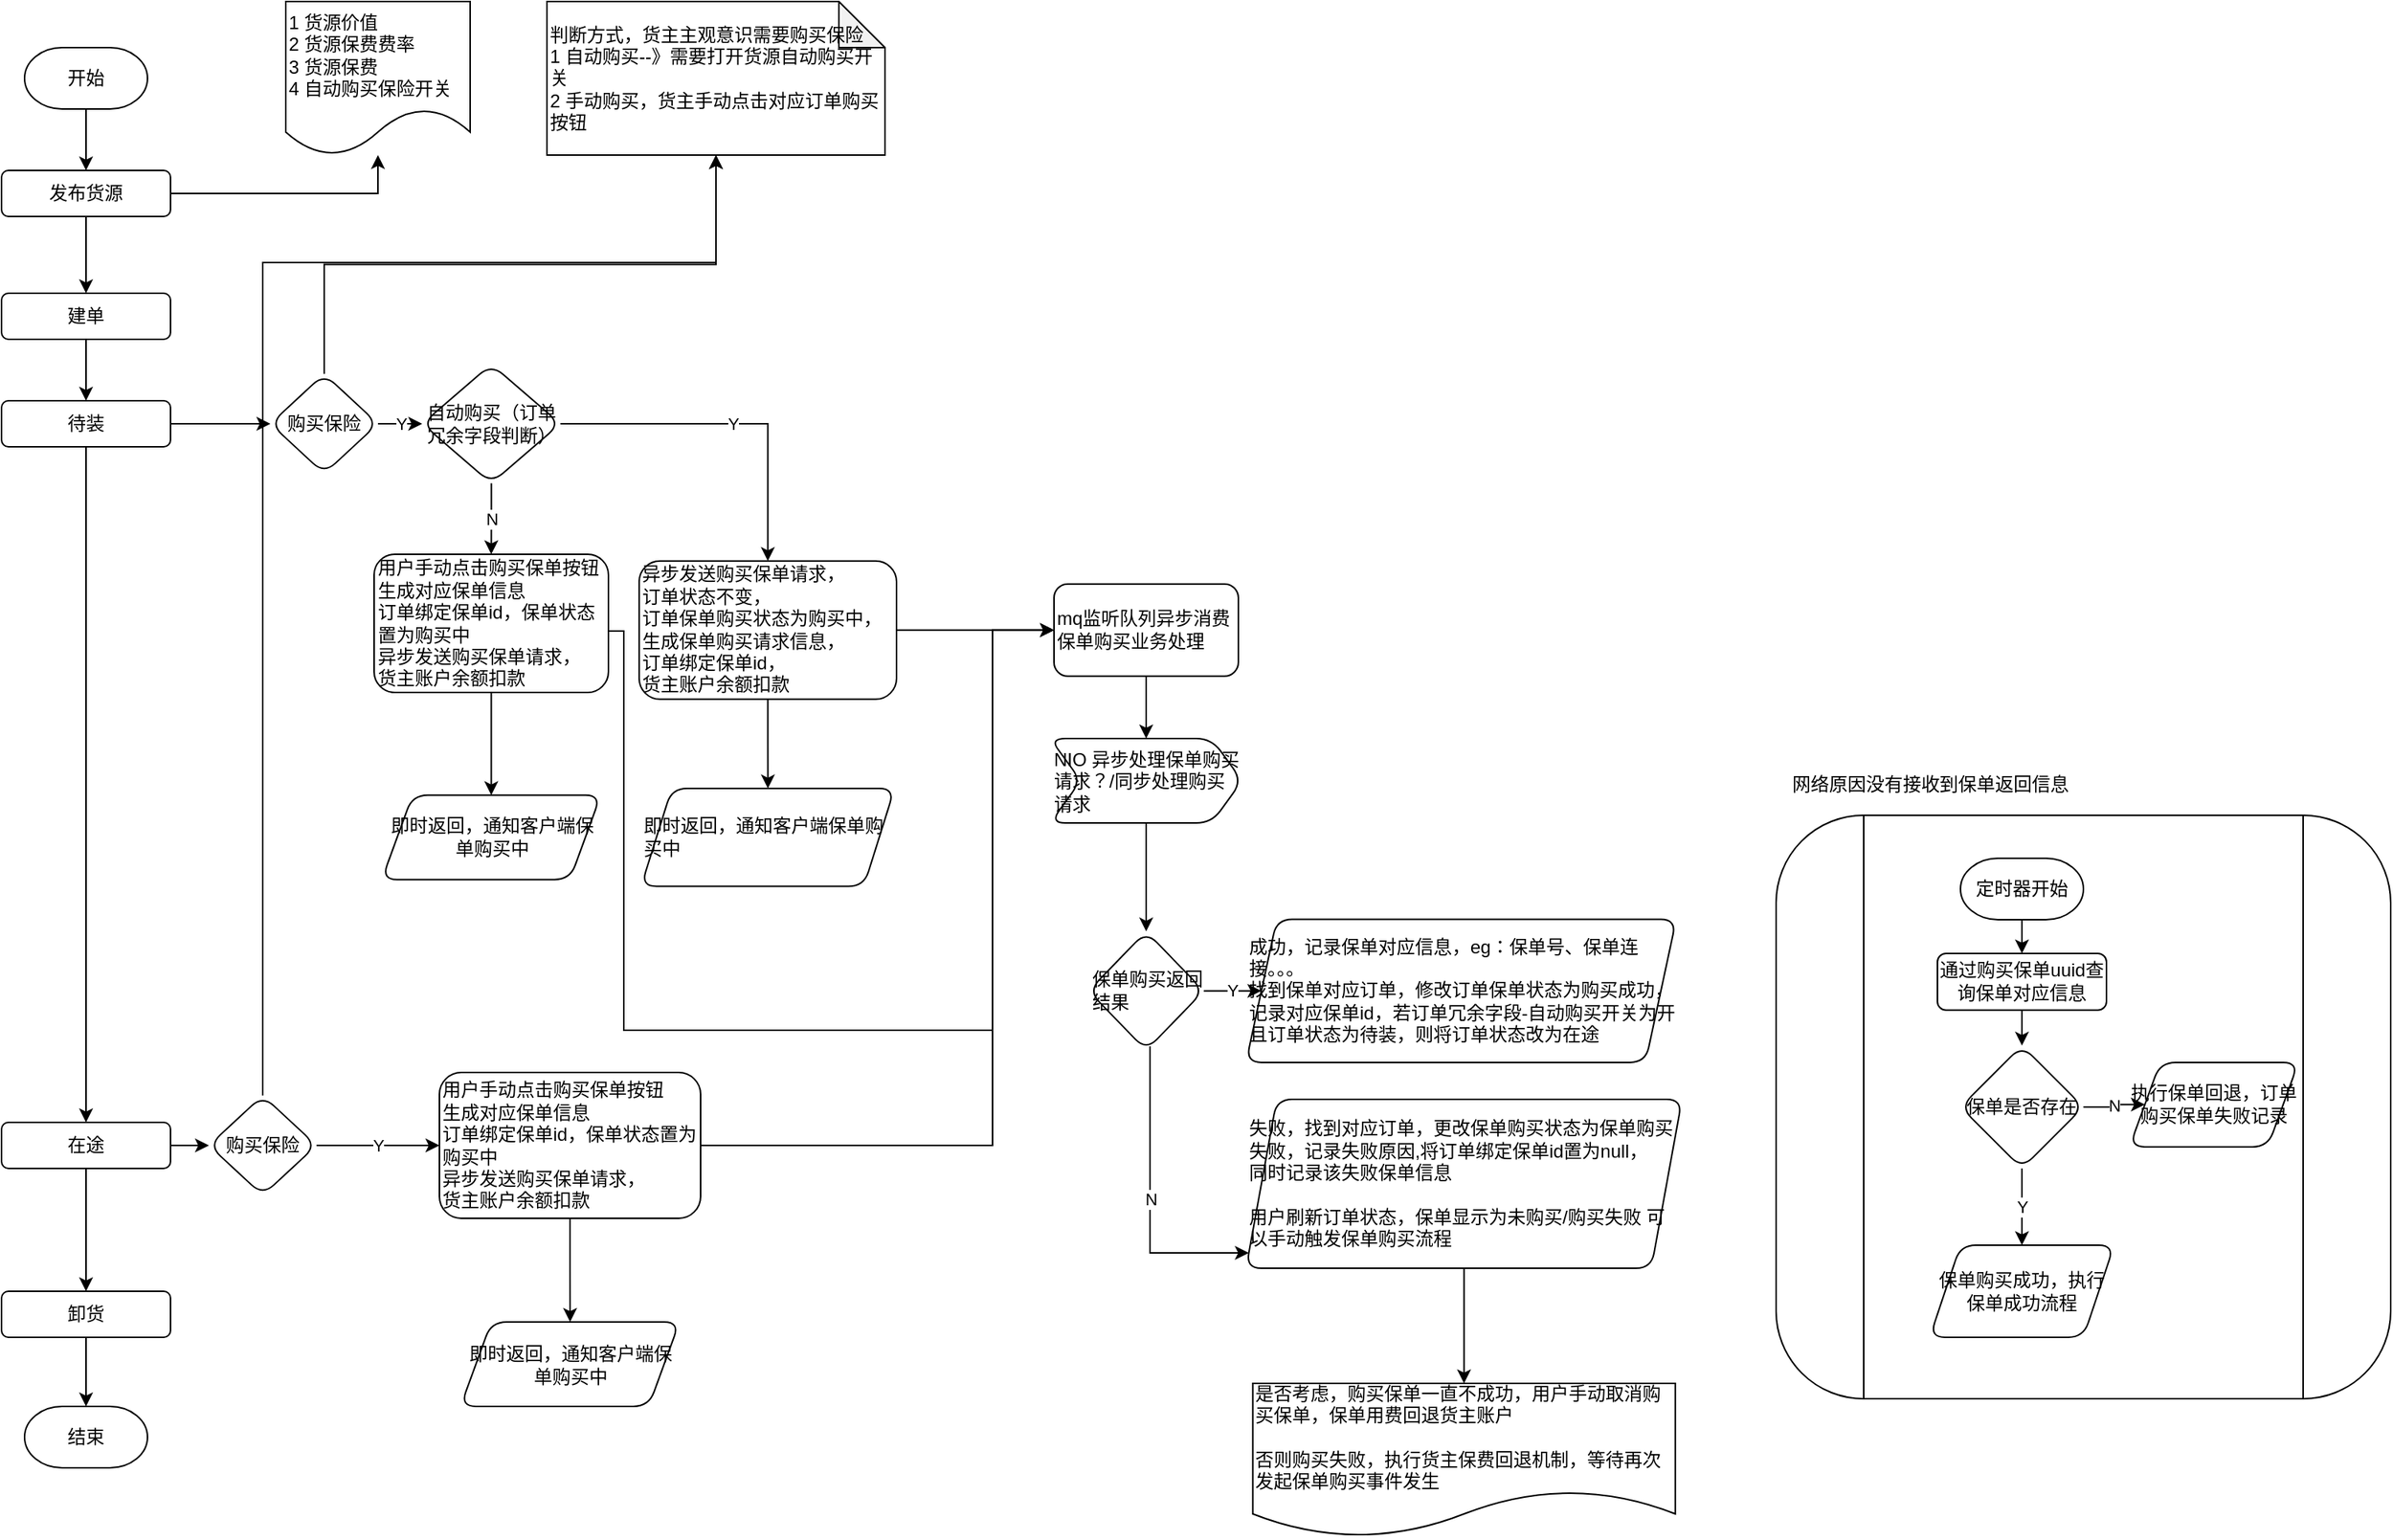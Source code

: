 <mxfile version="14.0.3" type="github">
  <diagram id="C5RBs43oDa-KdzZeNtuy" name="Page-1">
    <mxGraphModel dx="1422" dy="762" grid="1" gridSize="10" guides="1" tooltips="1" connect="1" arrows="1" fold="1" page="1" pageScale="1" pageWidth="827" pageHeight="1169" math="0" shadow="0">
      <root>
        <mxCell id="WIyWlLk6GJQsqaUBKTNV-0" />
        <mxCell id="WIyWlLk6GJQsqaUBKTNV-1" parent="WIyWlLk6GJQsqaUBKTNV-0" />
        <mxCell id="A1aLb6qsYqGWgr5VIU96-4" value="" style="edgeStyle=orthogonalEdgeStyle;rounded=0;orthogonalLoop=1;jettySize=auto;html=1;" parent="WIyWlLk6GJQsqaUBKTNV-1" source="A1aLb6qsYqGWgr5VIU96-0" target="A1aLb6qsYqGWgr5VIU96-3" edge="1">
          <mxGeometry relative="1" as="geometry" />
        </mxCell>
        <mxCell id="A1aLb6qsYqGWgr5VIU96-0" value="开始" style="strokeWidth=1;html=1;shape=mxgraph.flowchart.terminator;whiteSpace=wrap;rounded=1;shadow=0;glass=0;sketch=0;perimeterSpacing=0;" parent="WIyWlLk6GJQsqaUBKTNV-1" vertex="1">
          <mxGeometry x="90" y="70" width="80" height="40" as="geometry" />
        </mxCell>
        <mxCell id="A1aLb6qsYqGWgr5VIU96-6" value="" style="edgeStyle=orthogonalEdgeStyle;rounded=0;orthogonalLoop=1;jettySize=auto;html=1;" parent="WIyWlLk6GJQsqaUBKTNV-1" source="A1aLb6qsYqGWgr5VIU96-3" target="A1aLb6qsYqGWgr5VIU96-5" edge="1">
          <mxGeometry relative="1" as="geometry" />
        </mxCell>
        <mxCell id="A1aLb6qsYqGWgr5VIU96-8" value="" style="edgeStyle=orthogonalEdgeStyle;rounded=0;orthogonalLoop=1;jettySize=auto;html=1;" parent="WIyWlLk6GJQsqaUBKTNV-1" source="A1aLb6qsYqGWgr5VIU96-3" target="A1aLb6qsYqGWgr5VIU96-7" edge="1">
          <mxGeometry relative="1" as="geometry" />
        </mxCell>
        <mxCell id="A1aLb6qsYqGWgr5VIU96-3" value="发布货源" style="whiteSpace=wrap;html=1;rounded=1;shadow=0;strokeWidth=1;glass=0;sketch=0;" parent="WIyWlLk6GJQsqaUBKTNV-1" vertex="1">
          <mxGeometry x="75" y="150" width="110" height="30" as="geometry" />
        </mxCell>
        <mxCell id="A1aLb6qsYqGWgr5VIU96-5" value="&lt;div&gt;&lt;span&gt;1 货源价值&lt;/span&gt;&lt;/div&gt;&lt;div&gt;&lt;span&gt;2 货源保费费率&lt;/span&gt;&lt;/div&gt;&lt;div&gt;&lt;span&gt;3 货源保费&lt;/span&gt;&lt;/div&gt;&lt;div&gt;&lt;span&gt;4 自动购买保险开关&lt;/span&gt;&lt;/div&gt;" style="shape=document;whiteSpace=wrap;html=1;boundedLbl=1;rounded=1;shadow=0;strokeWidth=1;glass=0;sketch=0;align=left;" parent="WIyWlLk6GJQsqaUBKTNV-1" vertex="1">
          <mxGeometry x="260" y="40" width="120" height="100" as="geometry" />
        </mxCell>
        <mxCell id="A1aLb6qsYqGWgr5VIU96-10" value="" style="edgeStyle=orthogonalEdgeStyle;rounded=0;orthogonalLoop=1;jettySize=auto;html=1;" parent="WIyWlLk6GJQsqaUBKTNV-1" source="A1aLb6qsYqGWgr5VIU96-7" target="A1aLb6qsYqGWgr5VIU96-9" edge="1">
          <mxGeometry relative="1" as="geometry" />
        </mxCell>
        <mxCell id="A1aLb6qsYqGWgr5VIU96-7" value="建单" style="whiteSpace=wrap;html=1;rounded=1;shadow=0;strokeWidth=1;glass=0;sketch=0;" parent="WIyWlLk6GJQsqaUBKTNV-1" vertex="1">
          <mxGeometry x="75" y="230" width="110" height="30" as="geometry" />
        </mxCell>
        <mxCell id="A1aLb6qsYqGWgr5VIU96-12" value="" style="edgeStyle=orthogonalEdgeStyle;rounded=0;orthogonalLoop=1;jettySize=auto;html=1;" parent="WIyWlLk6GJQsqaUBKTNV-1" source="A1aLb6qsYqGWgr5VIU96-9" target="A1aLb6qsYqGWgr5VIU96-11" edge="1">
          <mxGeometry relative="1" as="geometry" />
        </mxCell>
        <mxCell id="A1aLb6qsYqGWgr5VIU96-45" value="" style="edgeStyle=orthogonalEdgeStyle;rounded=0;orthogonalLoop=1;jettySize=auto;html=1;" parent="WIyWlLk6GJQsqaUBKTNV-1" source="A1aLb6qsYqGWgr5VIU96-9" target="A1aLb6qsYqGWgr5VIU96-44" edge="1">
          <mxGeometry relative="1" as="geometry" />
        </mxCell>
        <mxCell id="A1aLb6qsYqGWgr5VIU96-9" value="待装" style="whiteSpace=wrap;html=1;rounded=1;shadow=0;strokeWidth=1;glass=0;sketch=0;" parent="WIyWlLk6GJQsqaUBKTNV-1" vertex="1">
          <mxGeometry x="75" y="300" width="110" height="30" as="geometry" />
        </mxCell>
        <mxCell id="A1aLb6qsYqGWgr5VIU96-16" value="" style="edgeStyle=orthogonalEdgeStyle;rounded=0;orthogonalLoop=1;jettySize=auto;html=1;exitX=0.5;exitY=0;exitDx=0;exitDy=0;" parent="WIyWlLk6GJQsqaUBKTNV-1" source="A1aLb6qsYqGWgr5VIU96-11" target="A1aLb6qsYqGWgr5VIU96-15" edge="1">
          <mxGeometry relative="1" as="geometry" />
        </mxCell>
        <mxCell id="A1aLb6qsYqGWgr5VIU96-20" value="Y" style="edgeStyle=orthogonalEdgeStyle;rounded=0;orthogonalLoop=1;jettySize=auto;html=1;" parent="WIyWlLk6GJQsqaUBKTNV-1" source="A1aLb6qsYqGWgr5VIU96-11" target="A1aLb6qsYqGWgr5VIU96-19" edge="1">
          <mxGeometry relative="1" as="geometry" />
        </mxCell>
        <mxCell id="A1aLb6qsYqGWgr5VIU96-11" value="购买保险" style="rhombus;whiteSpace=wrap;html=1;rounded=1;shadow=0;strokeWidth=1;glass=0;sketch=0;" parent="WIyWlLk6GJQsqaUBKTNV-1" vertex="1">
          <mxGeometry x="250" y="282.5" width="70" height="65" as="geometry" />
        </mxCell>
        <mxCell id="A1aLb6qsYqGWgr5VIU96-15" value="判断方式，货主主观意识需要购买保险&lt;br&gt;1 自动购买--》需要打开货源自动购买开关&lt;br&gt;2 手动购买，货主手动点击对应订单购买按钮" style="shape=note;whiteSpace=wrap;html=1;backgroundOutline=1;darkOpacity=0.05;rounded=1;shadow=0;strokeWidth=1;glass=0;sketch=0;align=left;" parent="WIyWlLk6GJQsqaUBKTNV-1" vertex="1">
          <mxGeometry x="430" y="40" width="220" height="100" as="geometry" />
        </mxCell>
        <mxCell id="A1aLb6qsYqGWgr5VIU96-22" value="Y" style="edgeStyle=orthogonalEdgeStyle;rounded=0;orthogonalLoop=1;jettySize=auto;html=1;exitX=1;exitY=0.5;exitDx=0;exitDy=0;" parent="WIyWlLk6GJQsqaUBKTNV-1" source="A1aLb6qsYqGWgr5VIU96-19" target="A1aLb6qsYqGWgr5VIU96-21" edge="1">
          <mxGeometry relative="1" as="geometry">
            <mxPoint x="460" y="315" as="sourcePoint" />
          </mxGeometry>
        </mxCell>
        <mxCell id="A1aLb6qsYqGWgr5VIU96-40" value="N" style="edgeStyle=orthogonalEdgeStyle;rounded=0;orthogonalLoop=1;jettySize=auto;html=1;" parent="WIyWlLk6GJQsqaUBKTNV-1" source="A1aLb6qsYqGWgr5VIU96-19" target="A1aLb6qsYqGWgr5VIU96-39" edge="1">
          <mxGeometry relative="1" as="geometry" />
        </mxCell>
        <mxCell id="A1aLb6qsYqGWgr5VIU96-19" value="自动购买（订单冗余字段判断）" style="rhombus;whiteSpace=wrap;html=1;rounded=1;shadow=0;strokeWidth=1;glass=0;sketch=0;" parent="WIyWlLk6GJQsqaUBKTNV-1" vertex="1">
          <mxGeometry x="348.75" y="276.25" width="90" height="77.5" as="geometry" />
        </mxCell>
        <mxCell id="A1aLb6qsYqGWgr5VIU96-26" value="" style="edgeStyle=orthogonalEdgeStyle;rounded=0;orthogonalLoop=1;jettySize=auto;html=1;" parent="WIyWlLk6GJQsqaUBKTNV-1" source="A1aLb6qsYqGWgr5VIU96-21" target="A1aLb6qsYqGWgr5VIU96-25" edge="1">
          <mxGeometry relative="1" as="geometry" />
        </mxCell>
        <mxCell id="A1aLb6qsYqGWgr5VIU96-43" style="edgeStyle=orthogonalEdgeStyle;rounded=0;orthogonalLoop=1;jettySize=auto;html=1;exitX=1;exitY=0.5;exitDx=0;exitDy=0;" parent="WIyWlLk6GJQsqaUBKTNV-1" source="A1aLb6qsYqGWgr5VIU96-21" target="A1aLb6qsYqGWgr5VIU96-27" edge="1">
          <mxGeometry relative="1" as="geometry" />
        </mxCell>
        <mxCell id="A1aLb6qsYqGWgr5VIU96-21" value="异步发送购买保单请求，&lt;br&gt;订单状态不变，&lt;br&gt;订单保单购买状态为购买中，&lt;br&gt;生成保单购买请求信息，&lt;br&gt;订单绑定保单id，&lt;br&gt;货主账户余额扣款" style="whiteSpace=wrap;html=1;rounded=1;shadow=0;strokeWidth=1;glass=0;sketch=0;align=left;" parent="WIyWlLk6GJQsqaUBKTNV-1" vertex="1">
          <mxGeometry x="490" y="404.38" width="167.5" height="90" as="geometry" />
        </mxCell>
        <mxCell id="A1aLb6qsYqGWgr5VIU96-25" value="&lt;span&gt;即时返回，通知客户端保单购买中&lt;/span&gt;" style="shape=parallelogram;perimeter=parallelogramPerimeter;whiteSpace=wrap;html=1;fixedSize=1;rounded=1;shadow=0;align=left;strokeWidth=1;glass=0;sketch=0;" parent="WIyWlLk6GJQsqaUBKTNV-1" vertex="1">
          <mxGeometry x="491.25" y="552.51" width="165" height="63.75" as="geometry" />
        </mxCell>
        <mxCell id="A1aLb6qsYqGWgr5VIU96-30" value="" style="edgeStyle=orthogonalEdgeStyle;rounded=0;orthogonalLoop=1;jettySize=auto;html=1;" parent="WIyWlLk6GJQsqaUBKTNV-1" source="A1aLb6qsYqGWgr5VIU96-27" target="A1aLb6qsYqGWgr5VIU96-29" edge="1">
          <mxGeometry relative="1" as="geometry" />
        </mxCell>
        <mxCell id="A1aLb6qsYqGWgr5VIU96-27" value="mq监听队列异步消费保单购买业务处理" style="whiteSpace=wrap;html=1;rounded=1;shadow=0;align=left;strokeWidth=1;glass=0;sketch=0;" parent="WIyWlLk6GJQsqaUBKTNV-1" vertex="1">
          <mxGeometry x="760" y="419.375" width="120" height="60" as="geometry" />
        </mxCell>
        <mxCell id="A1aLb6qsYqGWgr5VIU96-34" value="" style="edgeStyle=orthogonalEdgeStyle;rounded=0;orthogonalLoop=1;jettySize=auto;html=1;" parent="WIyWlLk6GJQsqaUBKTNV-1" source="A1aLb6qsYqGWgr5VIU96-29" target="A1aLb6qsYqGWgr5VIU96-33" edge="1">
          <mxGeometry relative="1" as="geometry" />
        </mxCell>
        <mxCell id="A1aLb6qsYqGWgr5VIU96-29" value="NIO 异步处理保单购买请求？/同步处理购买请求" style="shape=step;perimeter=stepPerimeter;whiteSpace=wrap;html=1;fixedSize=1;rounded=1;shadow=0;align=left;strokeWidth=1;glass=0;sketch=0;" parent="WIyWlLk6GJQsqaUBKTNV-1" vertex="1">
          <mxGeometry x="757.5" y="520" width="125" height="55" as="geometry" />
        </mxCell>
        <mxCell id="A1aLb6qsYqGWgr5VIU96-36" value="Y" style="edgeStyle=orthogonalEdgeStyle;rounded=0;orthogonalLoop=1;jettySize=auto;html=1;" parent="WIyWlLk6GJQsqaUBKTNV-1" source="A1aLb6qsYqGWgr5VIU96-33" target="A1aLb6qsYqGWgr5VIU96-35" edge="1">
          <mxGeometry relative="1" as="geometry" />
        </mxCell>
        <mxCell id="A1aLb6qsYqGWgr5VIU96-38" value="N" style="edgeStyle=orthogonalEdgeStyle;rounded=0;orthogonalLoop=1;jettySize=auto;html=1;" parent="WIyWlLk6GJQsqaUBKTNV-1" source="A1aLb6qsYqGWgr5VIU96-33" target="A1aLb6qsYqGWgr5VIU96-37" edge="1">
          <mxGeometry relative="1" as="geometry">
            <Array as="points">
              <mxPoint x="822.5" y="855" />
            </Array>
          </mxGeometry>
        </mxCell>
        <mxCell id="A1aLb6qsYqGWgr5VIU96-33" value="保单购买返回结果" style="rhombus;whiteSpace=wrap;html=1;rounded=1;shadow=0;align=left;strokeWidth=1;glass=0;sketch=0;" parent="WIyWlLk6GJQsqaUBKTNV-1" vertex="1">
          <mxGeometry x="782.5" y="645.63" width="75" height="77.5" as="geometry" />
        </mxCell>
        <mxCell id="A1aLb6qsYqGWgr5VIU96-35" value="成功，记录保单对应信息，eg：保单号、保单连接。。。&lt;br&gt;找到保单对应订单，修改订单保单状态为购买成功，记录对应保单id，若订单冗余字段-自动购买开关为开且订单状态为待装，则将订单状态改为在途" style="shape=parallelogram;perimeter=parallelogramPerimeter;whiteSpace=wrap;html=1;fixedSize=1;rounded=1;shadow=0;align=left;strokeWidth=1;glass=0;sketch=0;" parent="WIyWlLk6GJQsqaUBKTNV-1" vertex="1">
          <mxGeometry x="885" y="637.81" width="280" height="93.13" as="geometry" />
        </mxCell>
        <mxCell id="A1aLb6qsYqGWgr5VIU96-57" value="" style="edgeStyle=orthogonalEdgeStyle;rounded=0;orthogonalLoop=1;jettySize=auto;html=1;strokeColor=#000000;" parent="WIyWlLk6GJQsqaUBKTNV-1" source="A1aLb6qsYqGWgr5VIU96-37" target="A1aLb6qsYqGWgr5VIU96-56" edge="1">
          <mxGeometry relative="1" as="geometry" />
        </mxCell>
        <mxCell id="A1aLb6qsYqGWgr5VIU96-37" value="失败，找到对应订单，更改保单购买状态为保单购买失败，记录失败原因,将订单绑定保单id置为null，&lt;br&gt;同时记录该失败保单信息&lt;br&gt;&lt;br&gt;用户刷新订单状态，保单显示为未购买/购买失败 可以手动触发保单购买流程" style="shape=parallelogram;perimeter=parallelogramPerimeter;whiteSpace=wrap;html=1;fixedSize=1;rounded=1;shadow=0;align=left;strokeWidth=1;glass=0;sketch=0;" parent="WIyWlLk6GJQsqaUBKTNV-1" vertex="1">
          <mxGeometry x="885" y="755.01" width="283.75" height="110" as="geometry" />
        </mxCell>
        <mxCell id="A1aLb6qsYqGWgr5VIU96-42" value="" style="edgeStyle=orthogonalEdgeStyle;rounded=0;orthogonalLoop=1;jettySize=auto;html=1;" parent="WIyWlLk6GJQsqaUBKTNV-1" source="A1aLb6qsYqGWgr5VIU96-39" target="A1aLb6qsYqGWgr5VIU96-41" edge="1">
          <mxGeometry relative="1" as="geometry" />
        </mxCell>
        <mxCell id="A1aLb6qsYqGWgr5VIU96-55" style="edgeStyle=orthogonalEdgeStyle;rounded=0;orthogonalLoop=1;jettySize=auto;html=1;exitX=1;exitY=0.5;exitDx=0;exitDy=0;entryX=0;entryY=0.5;entryDx=0;entryDy=0;strokeColor=#000000;" parent="WIyWlLk6GJQsqaUBKTNV-1" source="A1aLb6qsYqGWgr5VIU96-39" target="A1aLb6qsYqGWgr5VIU96-27" edge="1">
          <mxGeometry relative="1" as="geometry">
            <Array as="points">
              <mxPoint x="480" y="450" />
              <mxPoint x="480" y="710" />
              <mxPoint x="720" y="710" />
              <mxPoint x="720" y="449" />
            </Array>
          </mxGeometry>
        </mxCell>
        <mxCell id="A1aLb6qsYqGWgr5VIU96-39" value="用户手动点击购买保单按钮&lt;br&gt;生成对应保单信息&lt;br&gt;订单绑定保单id，保单状态置为购买中&lt;br&gt;异步发送购买保单请求，&lt;br&gt;货主账户余额扣款" style="whiteSpace=wrap;html=1;rounded=1;shadow=0;strokeWidth=1;glass=0;sketch=0;align=left;" parent="WIyWlLk6GJQsqaUBKTNV-1" vertex="1">
          <mxGeometry x="317.5" y="400" width="152.5" height="90" as="geometry" />
        </mxCell>
        <mxCell id="A1aLb6qsYqGWgr5VIU96-41" value="即时返回，通知客户端保单购买中" style="shape=parallelogram;perimeter=parallelogramPerimeter;whiteSpace=wrap;html=1;fixedSize=1;rounded=1;shadow=0;strokeWidth=1;glass=0;sketch=0;" parent="WIyWlLk6GJQsqaUBKTNV-1" vertex="1">
          <mxGeometry x="322.5" y="556.88" width="142.5" height="55" as="geometry" />
        </mxCell>
        <mxCell id="A1aLb6qsYqGWgr5VIU96-47" style="edgeStyle=orthogonalEdgeStyle;rounded=0;orthogonalLoop=1;jettySize=auto;html=1;exitX=1;exitY=0.5;exitDx=0;exitDy=0;entryX=0;entryY=0.5;entryDx=0;entryDy=0;" parent="WIyWlLk6GJQsqaUBKTNV-1" source="A1aLb6qsYqGWgr5VIU96-44" target="A1aLb6qsYqGWgr5VIU96-46" edge="1">
          <mxGeometry relative="1" as="geometry" />
        </mxCell>
        <mxCell id="A1aLb6qsYqGWgr5VIU96-59" value="" style="edgeStyle=orthogonalEdgeStyle;rounded=0;orthogonalLoop=1;jettySize=auto;html=1;strokeColor=#000000;" parent="WIyWlLk6GJQsqaUBKTNV-1" source="A1aLb6qsYqGWgr5VIU96-44" target="A1aLb6qsYqGWgr5VIU96-58" edge="1">
          <mxGeometry relative="1" as="geometry" />
        </mxCell>
        <mxCell id="A1aLb6qsYqGWgr5VIU96-44" value="在途" style="whiteSpace=wrap;html=1;rounded=1;shadow=0;strokeWidth=1;glass=0;sketch=0;" parent="WIyWlLk6GJQsqaUBKTNV-1" vertex="1">
          <mxGeometry x="75" y="770" width="110" height="30" as="geometry" />
        </mxCell>
        <mxCell id="A1aLb6qsYqGWgr5VIU96-49" value="Y" style="edgeStyle=orthogonalEdgeStyle;rounded=0;orthogonalLoop=1;jettySize=auto;html=1;exitX=1;exitY=0.5;exitDx=0;exitDy=0;strokeColor=#000000;" parent="WIyWlLk6GJQsqaUBKTNV-1" source="A1aLb6qsYqGWgr5VIU96-46" target="A1aLb6qsYqGWgr5VIU96-51" edge="1">
          <mxGeometry relative="1" as="geometry">
            <mxPoint x="370" y="785" as="targetPoint" />
          </mxGeometry>
        </mxCell>
        <mxCell id="Zzf6l3dxn1d_fBN0yygW-0" style="edgeStyle=orthogonalEdgeStyle;rounded=0;orthogonalLoop=1;jettySize=auto;html=1;exitX=0.5;exitY=0;exitDx=0;exitDy=0;entryX=0.5;entryY=1;entryDx=0;entryDy=0;entryPerimeter=0;" parent="WIyWlLk6GJQsqaUBKTNV-1" source="A1aLb6qsYqGWgr5VIU96-46" target="A1aLb6qsYqGWgr5VIU96-15" edge="1">
          <mxGeometry relative="1" as="geometry">
            <Array as="points">
              <mxPoint x="245" y="210" />
              <mxPoint x="540" y="210" />
            </Array>
          </mxGeometry>
        </mxCell>
        <mxCell id="A1aLb6qsYqGWgr5VIU96-46" value="购买保险" style="rhombus;whiteSpace=wrap;html=1;rounded=1;shadow=0;strokeWidth=1;glass=0;sketch=0;" parent="WIyWlLk6GJQsqaUBKTNV-1" vertex="1">
          <mxGeometry x="210" y="752.5" width="70" height="65" as="geometry" />
        </mxCell>
        <mxCell id="A1aLb6qsYqGWgr5VIU96-50" value="" style="edgeStyle=orthogonalEdgeStyle;rounded=0;orthogonalLoop=1;jettySize=auto;html=1;" parent="WIyWlLk6GJQsqaUBKTNV-1" source="A1aLb6qsYqGWgr5VIU96-51" target="A1aLb6qsYqGWgr5VIU96-52" edge="1">
          <mxGeometry relative="1" as="geometry" />
        </mxCell>
        <mxCell id="A1aLb6qsYqGWgr5VIU96-54" style="edgeStyle=orthogonalEdgeStyle;rounded=0;orthogonalLoop=1;jettySize=auto;html=1;exitX=1;exitY=0.5;exitDx=0;exitDy=0;entryX=0;entryY=0.5;entryDx=0;entryDy=0;strokeColor=#000000;" parent="WIyWlLk6GJQsqaUBKTNV-1" source="A1aLb6qsYqGWgr5VIU96-51" target="A1aLb6qsYqGWgr5VIU96-27" edge="1">
          <mxGeometry relative="1" as="geometry">
            <Array as="points">
              <mxPoint x="720" y="785" />
              <mxPoint x="720" y="449" />
            </Array>
          </mxGeometry>
        </mxCell>
        <mxCell id="A1aLb6qsYqGWgr5VIU96-51" value="用户手动点击购买保单按钮&lt;br&gt;生成对应保单信息&lt;br&gt;订单绑定保单id，保单状态置为购买中&lt;br&gt;异步发送购买保单请求，&lt;br&gt;货主账户余额扣款" style="whiteSpace=wrap;html=1;rounded=1;shadow=0;strokeWidth=1;glass=0;sketch=0;align=left;" parent="WIyWlLk6GJQsqaUBKTNV-1" vertex="1">
          <mxGeometry x="360" y="737.5" width="170" height="95" as="geometry" />
        </mxCell>
        <mxCell id="A1aLb6qsYqGWgr5VIU96-52" value="即时返回，通知客户端保单购买中" style="shape=parallelogram;perimeter=parallelogramPerimeter;whiteSpace=wrap;html=1;fixedSize=1;rounded=1;shadow=0;strokeWidth=1;glass=0;sketch=0;" parent="WIyWlLk6GJQsqaUBKTNV-1" vertex="1">
          <mxGeometry x="373.75" y="900" width="142.5" height="55" as="geometry" />
        </mxCell>
        <mxCell id="A1aLb6qsYqGWgr5VIU96-56" value="是否考虑，购买保单一直不成功，用户手动取消购买保单，保单用费回退货主账户&lt;br&gt;&lt;br&gt;否则购买失败，执行货主保费回退机制，等待再次发起保单购买事件发生" style="shape=document;whiteSpace=wrap;html=1;boundedLbl=1;rounded=1;shadow=0;align=left;strokeWidth=1;glass=0;sketch=0;" parent="WIyWlLk6GJQsqaUBKTNV-1" vertex="1">
          <mxGeometry x="889.38" y="940" width="275" height="100.01" as="geometry" />
        </mxCell>
        <mxCell id="A1aLb6qsYqGWgr5VIU96-61" style="edgeStyle=orthogonalEdgeStyle;rounded=0;orthogonalLoop=1;jettySize=auto;html=1;exitX=0.5;exitY=1;exitDx=0;exitDy=0;entryX=0.5;entryY=0;entryDx=0;entryDy=0;entryPerimeter=0;strokeColor=#000000;" parent="WIyWlLk6GJQsqaUBKTNV-1" source="A1aLb6qsYqGWgr5VIU96-58" target="A1aLb6qsYqGWgr5VIU96-60" edge="1">
          <mxGeometry relative="1" as="geometry" />
        </mxCell>
        <mxCell id="A1aLb6qsYqGWgr5VIU96-58" value="卸货" style="whiteSpace=wrap;html=1;rounded=1;shadow=0;strokeWidth=1;glass=0;sketch=0;" parent="WIyWlLk6GJQsqaUBKTNV-1" vertex="1">
          <mxGeometry x="75" y="880" width="110" height="30" as="geometry" />
        </mxCell>
        <mxCell id="A1aLb6qsYqGWgr5VIU96-60" value="结束" style="strokeWidth=1;html=1;shape=mxgraph.flowchart.terminator;whiteSpace=wrap;rounded=1;shadow=0;glass=0;sketch=0;perimeterSpacing=0;" parent="WIyWlLk6GJQsqaUBKTNV-1" vertex="1">
          <mxGeometry x="90" y="955" width="80" height="40" as="geometry" />
        </mxCell>
        <mxCell id="Ujv36kRvg94jh0NtEfrC-0" value="" style="shape=process;whiteSpace=wrap;html=1;backgroundOutline=1;rounded=1;shadow=0;align=left;strokeWidth=1;glass=0;sketch=0;" vertex="1" parent="WIyWlLk6GJQsqaUBKTNV-1">
          <mxGeometry x="1230" y="570" width="400" height="380" as="geometry" />
        </mxCell>
        <mxCell id="Ujv36kRvg94jh0NtEfrC-5" value="" style="edgeStyle=orthogonalEdgeStyle;rounded=0;orthogonalLoop=1;jettySize=auto;html=1;" edge="1" parent="WIyWlLk6GJQsqaUBKTNV-1" source="Ujv36kRvg94jh0NtEfrC-2" target="Ujv36kRvg94jh0NtEfrC-4">
          <mxGeometry relative="1" as="geometry" />
        </mxCell>
        <mxCell id="Ujv36kRvg94jh0NtEfrC-2" value="定时器开始" style="strokeWidth=1;html=1;shape=mxgraph.flowchart.terminator;whiteSpace=wrap;rounded=1;shadow=0;glass=0;sketch=0;perimeterSpacing=0;" vertex="1" parent="WIyWlLk6GJQsqaUBKTNV-1">
          <mxGeometry x="1350" y="598" width="80" height="40" as="geometry" />
        </mxCell>
        <mxCell id="Ujv36kRvg94jh0NtEfrC-3" value="网络原因没有接收到保单返回信息" style="text;html=1;align=center;verticalAlign=middle;resizable=0;points=[];autosize=1;" vertex="1" parent="WIyWlLk6GJQsqaUBKTNV-1">
          <mxGeometry x="1230" y="540" width="200" height="20" as="geometry" />
        </mxCell>
        <mxCell id="Ujv36kRvg94jh0NtEfrC-7" value="" style="edgeStyle=orthogonalEdgeStyle;rounded=0;orthogonalLoop=1;jettySize=auto;html=1;" edge="1" parent="WIyWlLk6GJQsqaUBKTNV-1" source="Ujv36kRvg94jh0NtEfrC-4" target="Ujv36kRvg94jh0NtEfrC-6">
          <mxGeometry relative="1" as="geometry" />
        </mxCell>
        <mxCell id="Ujv36kRvg94jh0NtEfrC-4" value="通过购买保单uuid查询保单对应信息" style="whiteSpace=wrap;html=1;rounded=1;shadow=0;strokeWidth=1;glass=0;sketch=0;" vertex="1" parent="WIyWlLk6GJQsqaUBKTNV-1">
          <mxGeometry x="1335" y="660" width="110" height="36.87" as="geometry" />
        </mxCell>
        <mxCell id="Ujv36kRvg94jh0NtEfrC-9" value="N" style="edgeStyle=orthogonalEdgeStyle;rounded=0;orthogonalLoop=1;jettySize=auto;html=1;" edge="1" parent="WIyWlLk6GJQsqaUBKTNV-1" source="Ujv36kRvg94jh0NtEfrC-6" target="Ujv36kRvg94jh0NtEfrC-8">
          <mxGeometry relative="1" as="geometry" />
        </mxCell>
        <mxCell id="Ujv36kRvg94jh0NtEfrC-11" value="Y" style="edgeStyle=orthogonalEdgeStyle;rounded=0;orthogonalLoop=1;jettySize=auto;html=1;" edge="1" parent="WIyWlLk6GJQsqaUBKTNV-1" source="Ujv36kRvg94jh0NtEfrC-6" target="Ujv36kRvg94jh0NtEfrC-10">
          <mxGeometry relative="1" as="geometry" />
        </mxCell>
        <mxCell id="Ujv36kRvg94jh0NtEfrC-6" value="保单是否存在" style="rhombus;whiteSpace=wrap;html=1;rounded=1;shadow=0;strokeWidth=1;glass=0;sketch=0;" vertex="1" parent="WIyWlLk6GJQsqaUBKTNV-1">
          <mxGeometry x="1350" y="720.005" width="80" height="80" as="geometry" />
        </mxCell>
        <mxCell id="Ujv36kRvg94jh0NtEfrC-8" value="执行保单回退，订单购买保单失败记录" style="shape=parallelogram;perimeter=parallelogramPerimeter;whiteSpace=wrap;html=1;fixedSize=1;rounded=1;shadow=0;strokeWidth=1;glass=0;sketch=0;" vertex="1" parent="WIyWlLk6GJQsqaUBKTNV-1">
          <mxGeometry x="1460" y="730.94" width="110" height="55" as="geometry" />
        </mxCell>
        <mxCell id="Ujv36kRvg94jh0NtEfrC-10" value="保单购买成功，执行保单成功流程" style="shape=parallelogram;perimeter=parallelogramPerimeter;whiteSpace=wrap;html=1;fixedSize=1;rounded=1;shadow=0;strokeWidth=1;glass=0;sketch=0;" vertex="1" parent="WIyWlLk6GJQsqaUBKTNV-1">
          <mxGeometry x="1330" y="849.995" width="120" height="60" as="geometry" />
        </mxCell>
      </root>
    </mxGraphModel>
  </diagram>
</mxfile>
